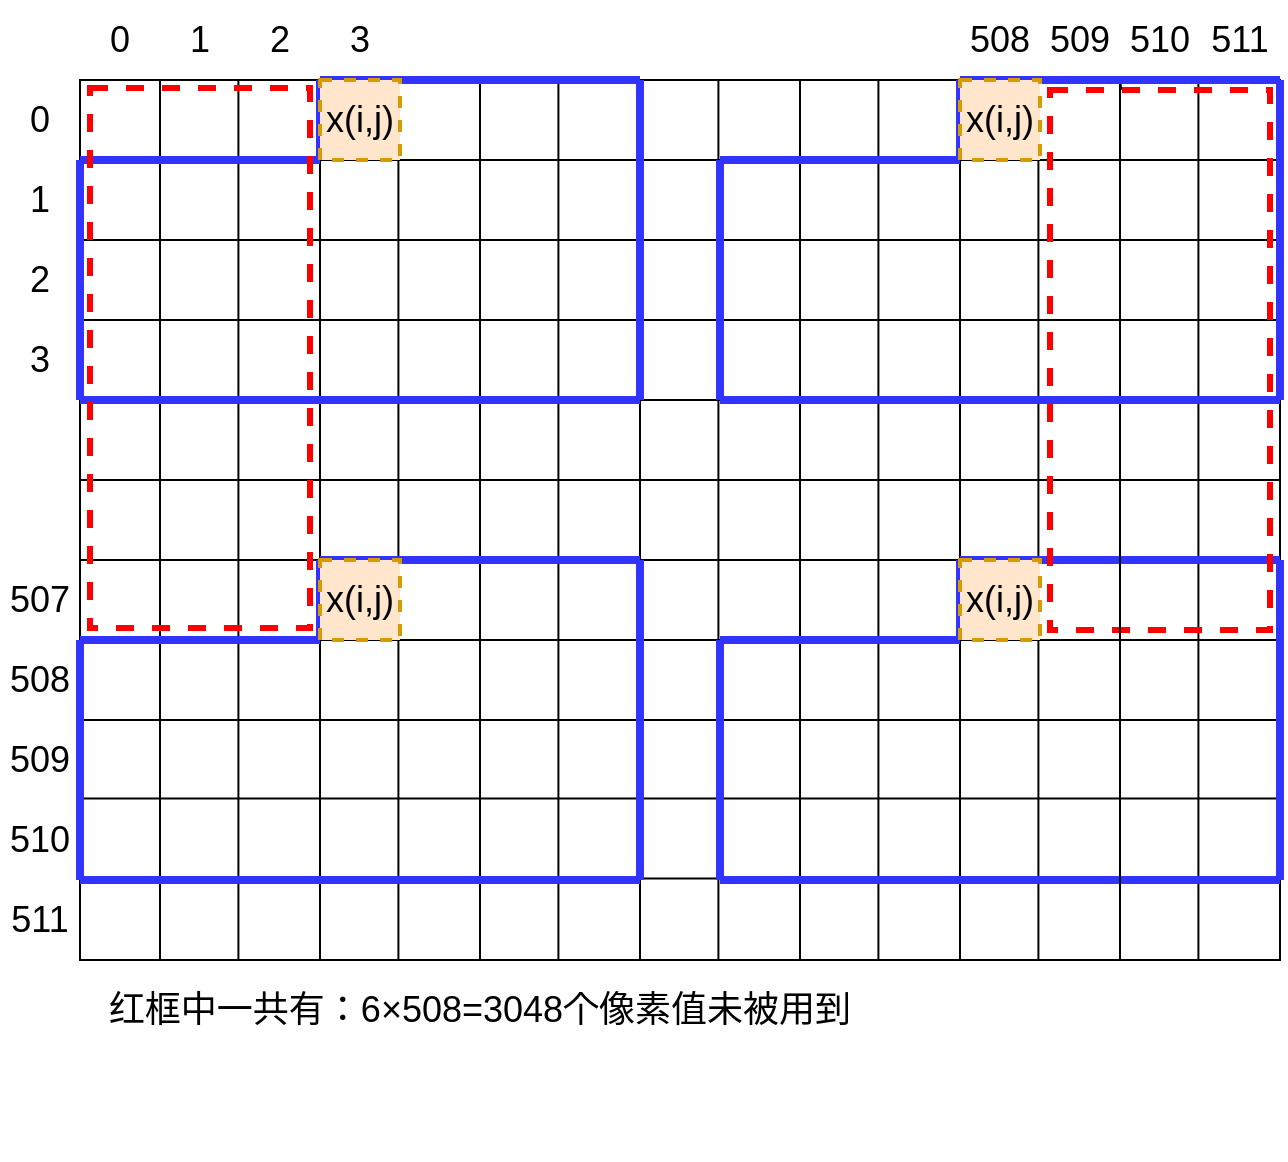 <mxfile version="16.2.4" type="github">
  <diagram id="C5RBs43oDa-KdzZeNtuy" name="Page-1">
    <mxGraphModel dx="946" dy="588" grid="1" gridSize="10" guides="1" tooltips="1" connect="1" arrows="1" fold="1" page="1" pageScale="1" pageWidth="827" pageHeight="1169" math="0" shadow="0">
      <root>
        <mxCell id="WIyWlLk6GJQsqaUBKTNV-0" />
        <mxCell id="WIyWlLk6GJQsqaUBKTNV-1" parent="WIyWlLk6GJQsqaUBKTNV-0" />
        <mxCell id="3B7Y6es03bZ_iijwkZP5-0" value="&lt;font style=&quot;font-size: 18px&quot;&gt;0&lt;/font&gt;" style="text;html=1;strokeColor=none;fillColor=none;align=center;verticalAlign=middle;whiteSpace=wrap;rounded=0;" vertex="1" parent="WIyWlLk6GJQsqaUBKTNV-1">
          <mxGeometry x="120" y="160" width="40" height="40" as="geometry" />
        </mxCell>
        <mxCell id="3B7Y6es03bZ_iijwkZP5-1" value="&lt;font style=&quot;font-size: 18px&quot;&gt;1&lt;/font&gt;" style="text;html=1;strokeColor=none;fillColor=none;align=center;verticalAlign=middle;whiteSpace=wrap;rounded=0;" vertex="1" parent="WIyWlLk6GJQsqaUBKTNV-1">
          <mxGeometry x="160" y="160" width="40" height="40" as="geometry" />
        </mxCell>
        <mxCell id="3B7Y6es03bZ_iijwkZP5-2" value="&lt;font style=&quot;font-size: 18px&quot;&gt;2&lt;/font&gt;" style="text;html=1;strokeColor=none;fillColor=none;align=center;verticalAlign=middle;whiteSpace=wrap;rounded=0;" vertex="1" parent="WIyWlLk6GJQsqaUBKTNV-1">
          <mxGeometry x="200" y="160" width="40" height="40" as="geometry" />
        </mxCell>
        <mxCell id="3B7Y6es03bZ_iijwkZP5-3" value="&lt;font style=&quot;font-size: 18px&quot;&gt;3&lt;/font&gt;" style="text;html=1;strokeColor=none;fillColor=none;align=center;verticalAlign=middle;whiteSpace=wrap;rounded=0;" vertex="1" parent="WIyWlLk6GJQsqaUBKTNV-1">
          <mxGeometry x="240" y="160" width="40" height="40" as="geometry" />
        </mxCell>
        <mxCell id="3B7Y6es03bZ_iijwkZP5-4" value="&lt;font style=&quot;font-size: 18px&quot;&gt;508&lt;/font&gt;" style="text;html=1;strokeColor=none;fillColor=none;align=center;verticalAlign=middle;whiteSpace=wrap;rounded=0;" vertex="1" parent="WIyWlLk6GJQsqaUBKTNV-1">
          <mxGeometry x="560" y="160" width="40" height="40" as="geometry" />
        </mxCell>
        <mxCell id="3B7Y6es03bZ_iijwkZP5-5" value="&lt;font style=&quot;font-size: 18px&quot;&gt;509&lt;/font&gt;" style="text;html=1;strokeColor=none;fillColor=none;align=center;verticalAlign=middle;whiteSpace=wrap;rounded=0;" vertex="1" parent="WIyWlLk6GJQsqaUBKTNV-1">
          <mxGeometry x="600" y="160" width="40" height="40" as="geometry" />
        </mxCell>
        <mxCell id="3B7Y6es03bZ_iijwkZP5-6" value="&lt;font style=&quot;font-size: 18px&quot;&gt;510&lt;/font&gt;" style="text;html=1;strokeColor=none;fillColor=none;align=center;verticalAlign=middle;whiteSpace=wrap;rounded=0;" vertex="1" parent="WIyWlLk6GJQsqaUBKTNV-1">
          <mxGeometry x="640" y="160" width="40" height="40" as="geometry" />
        </mxCell>
        <mxCell id="3B7Y6es03bZ_iijwkZP5-7" value="&lt;font style=&quot;font-size: 18px&quot;&gt;511&lt;/font&gt;" style="text;html=1;strokeColor=none;fillColor=none;align=center;verticalAlign=middle;whiteSpace=wrap;rounded=0;" vertex="1" parent="WIyWlLk6GJQsqaUBKTNV-1">
          <mxGeometry x="680" y="160" width="40" height="40" as="geometry" />
        </mxCell>
        <mxCell id="3B7Y6es03bZ_iijwkZP5-8" value="&lt;font style=&quot;font-size: 18px&quot;&gt;0&lt;/font&gt;" style="text;html=1;strokeColor=none;fillColor=none;align=center;verticalAlign=middle;whiteSpace=wrap;rounded=0;" vertex="1" parent="WIyWlLk6GJQsqaUBKTNV-1">
          <mxGeometry x="80" y="200" width="40" height="40" as="geometry" />
        </mxCell>
        <mxCell id="3B7Y6es03bZ_iijwkZP5-9" value="&lt;font style=&quot;font-size: 18px&quot;&gt;1&lt;/font&gt;" style="text;html=1;strokeColor=none;fillColor=none;align=center;verticalAlign=middle;whiteSpace=wrap;rounded=0;" vertex="1" parent="WIyWlLk6GJQsqaUBKTNV-1">
          <mxGeometry x="80" y="240" width="40" height="40" as="geometry" />
        </mxCell>
        <mxCell id="3B7Y6es03bZ_iijwkZP5-10" value="&lt;font style=&quot;font-size: 18px&quot;&gt;2&lt;/font&gt;" style="text;html=1;strokeColor=none;fillColor=none;align=center;verticalAlign=middle;whiteSpace=wrap;rounded=0;" vertex="1" parent="WIyWlLk6GJQsqaUBKTNV-1">
          <mxGeometry x="80" y="280" width="40" height="40" as="geometry" />
        </mxCell>
        <mxCell id="3B7Y6es03bZ_iijwkZP5-11" value="&lt;font style=&quot;font-size: 18px&quot;&gt;3&lt;/font&gt;" style="text;html=1;strokeColor=none;fillColor=none;align=center;verticalAlign=middle;whiteSpace=wrap;rounded=0;" vertex="1" parent="WIyWlLk6GJQsqaUBKTNV-1">
          <mxGeometry x="80" y="320" width="40" height="40" as="geometry" />
        </mxCell>
        <mxCell id="3B7Y6es03bZ_iijwkZP5-12" value="&lt;font style=&quot;font-size: 18px&quot;&gt;507&lt;/font&gt;" style="text;html=1;strokeColor=none;fillColor=none;align=center;verticalAlign=middle;whiteSpace=wrap;rounded=0;" vertex="1" parent="WIyWlLk6GJQsqaUBKTNV-1">
          <mxGeometry x="80" y="440" width="40" height="40" as="geometry" />
        </mxCell>
        <mxCell id="3B7Y6es03bZ_iijwkZP5-13" value="&lt;font style=&quot;font-size: 18px&quot;&gt;508&lt;/font&gt;" style="text;html=1;strokeColor=none;fillColor=none;align=center;verticalAlign=middle;whiteSpace=wrap;rounded=0;" vertex="1" parent="WIyWlLk6GJQsqaUBKTNV-1">
          <mxGeometry x="80" y="480" width="40" height="40" as="geometry" />
        </mxCell>
        <mxCell id="3B7Y6es03bZ_iijwkZP5-14" value="&lt;font style=&quot;font-size: 18px&quot;&gt;509&lt;/font&gt;" style="text;html=1;strokeColor=none;fillColor=none;align=center;verticalAlign=middle;whiteSpace=wrap;rounded=0;" vertex="1" parent="WIyWlLk6GJQsqaUBKTNV-1">
          <mxGeometry x="80" y="520" width="40" height="40" as="geometry" />
        </mxCell>
        <mxCell id="3B7Y6es03bZ_iijwkZP5-15" value="&lt;font style=&quot;font-size: 18px&quot;&gt;510&lt;/font&gt;" style="text;html=1;strokeColor=none;fillColor=none;align=center;verticalAlign=middle;whiteSpace=wrap;rounded=0;" vertex="1" parent="WIyWlLk6GJQsqaUBKTNV-1">
          <mxGeometry x="80" y="560" width="40" height="40" as="geometry" />
        </mxCell>
        <mxCell id="3B7Y6es03bZ_iijwkZP5-16" value="&lt;font style=&quot;font-size: 18px&quot;&gt;511&lt;/font&gt;" style="text;html=1;strokeColor=none;fillColor=none;align=center;verticalAlign=middle;whiteSpace=wrap;rounded=0;" vertex="1" parent="WIyWlLk6GJQsqaUBKTNV-1">
          <mxGeometry x="80" y="600" width="40" height="40" as="geometry" />
        </mxCell>
        <mxCell id="3B7Y6es03bZ_iijwkZP5-17" value="" style="group" vertex="1" connectable="0" parent="WIyWlLk6GJQsqaUBKTNV-1">
          <mxGeometry x="120" y="200" width="600" height="540" as="geometry" />
        </mxCell>
        <mxCell id="3B7Y6es03bZ_iijwkZP5-18" value="" style="rounded=0;whiteSpace=wrap;html=1;fillColor=none;" vertex="1" parent="3B7Y6es03bZ_iijwkZP5-17">
          <mxGeometry width="600" height="440" as="geometry" />
        </mxCell>
        <mxCell id="3B7Y6es03bZ_iijwkZP5-19" value="" style="endArrow=none;html=1;rounded=0;" edge="1" parent="3B7Y6es03bZ_iijwkZP5-17">
          <mxGeometry width="50" height="50" relative="1" as="geometry">
            <mxPoint y="40" as="sourcePoint" />
            <mxPoint x="600" y="40" as="targetPoint" />
          </mxGeometry>
        </mxCell>
        <mxCell id="3B7Y6es03bZ_iijwkZP5-20" value="" style="endArrow=none;html=1;rounded=0;" edge="1" parent="3B7Y6es03bZ_iijwkZP5-17">
          <mxGeometry width="50" height="50" relative="1" as="geometry">
            <mxPoint y="80" as="sourcePoint" />
            <mxPoint x="600" y="80" as="targetPoint" />
          </mxGeometry>
        </mxCell>
        <mxCell id="3B7Y6es03bZ_iijwkZP5-21" value="" style="endArrow=none;html=1;rounded=0;" edge="1" parent="3B7Y6es03bZ_iijwkZP5-17">
          <mxGeometry width="50" height="50" relative="1" as="geometry">
            <mxPoint y="120" as="sourcePoint" />
            <mxPoint x="600" y="120" as="targetPoint" />
          </mxGeometry>
        </mxCell>
        <mxCell id="3B7Y6es03bZ_iijwkZP5-22" value="" style="endArrow=none;html=1;rounded=0;" edge="1" parent="3B7Y6es03bZ_iijwkZP5-17">
          <mxGeometry width="50" height="50" relative="1" as="geometry">
            <mxPoint y="160" as="sourcePoint" />
            <mxPoint x="600" y="160" as="targetPoint" />
          </mxGeometry>
        </mxCell>
        <mxCell id="3B7Y6es03bZ_iijwkZP5-23" value="" style="endArrow=none;html=1;rounded=0;" edge="1" parent="3B7Y6es03bZ_iijwkZP5-17">
          <mxGeometry width="50" height="50" relative="1" as="geometry">
            <mxPoint y="200" as="sourcePoint" />
            <mxPoint x="600" y="200" as="targetPoint" />
          </mxGeometry>
        </mxCell>
        <mxCell id="3B7Y6es03bZ_iijwkZP5-24" value="" style="endArrow=none;html=1;rounded=0;" edge="1" parent="3B7Y6es03bZ_iijwkZP5-17">
          <mxGeometry width="50" height="50" relative="1" as="geometry">
            <mxPoint y="240" as="sourcePoint" />
            <mxPoint x="600" y="240" as="targetPoint" />
          </mxGeometry>
        </mxCell>
        <mxCell id="3B7Y6es03bZ_iijwkZP5-25" value="" style="endArrow=none;html=1;rounded=0;" edge="1" parent="3B7Y6es03bZ_iijwkZP5-17">
          <mxGeometry width="50" height="50" relative="1" as="geometry">
            <mxPoint y="280" as="sourcePoint" />
            <mxPoint x="600" y="280" as="targetPoint" />
          </mxGeometry>
        </mxCell>
        <mxCell id="3B7Y6es03bZ_iijwkZP5-26" value="" style="endArrow=none;html=1;rounded=0;" edge="1" parent="3B7Y6es03bZ_iijwkZP5-17">
          <mxGeometry width="50" height="50" relative="1" as="geometry">
            <mxPoint y="320" as="sourcePoint" />
            <mxPoint x="600" y="320" as="targetPoint" />
          </mxGeometry>
        </mxCell>
        <mxCell id="3B7Y6es03bZ_iijwkZP5-27" value="" style="endArrow=none;html=1;rounded=0;" edge="1" parent="3B7Y6es03bZ_iijwkZP5-17">
          <mxGeometry width="50" height="50" relative="1" as="geometry">
            <mxPoint y="359.2" as="sourcePoint" />
            <mxPoint x="600" y="359.2" as="targetPoint" />
          </mxGeometry>
        </mxCell>
        <mxCell id="3B7Y6es03bZ_iijwkZP5-28" value="" style="endArrow=none;html=1;rounded=0;" edge="1" parent="3B7Y6es03bZ_iijwkZP5-17">
          <mxGeometry width="50" height="50" relative="1" as="geometry">
            <mxPoint x="40" y="440" as="sourcePoint" />
            <mxPoint x="40" as="targetPoint" />
          </mxGeometry>
        </mxCell>
        <mxCell id="3B7Y6es03bZ_iijwkZP5-29" value="" style="endArrow=none;html=1;rounded=0;" edge="1" parent="3B7Y6es03bZ_iijwkZP5-17">
          <mxGeometry width="50" height="50" relative="1" as="geometry">
            <mxPoint x="79.2" y="440" as="sourcePoint" />
            <mxPoint x="79.2" as="targetPoint" />
          </mxGeometry>
        </mxCell>
        <mxCell id="3B7Y6es03bZ_iijwkZP5-30" value="" style="endArrow=none;html=1;rounded=0;" edge="1" parent="3B7Y6es03bZ_iijwkZP5-17">
          <mxGeometry width="50" height="50" relative="1" as="geometry">
            <mxPoint x="120" y="440" as="sourcePoint" />
            <mxPoint x="120" as="targetPoint" />
          </mxGeometry>
        </mxCell>
        <mxCell id="3B7Y6es03bZ_iijwkZP5-31" value="" style="endArrow=none;html=1;rounded=0;" edge="1" parent="3B7Y6es03bZ_iijwkZP5-17">
          <mxGeometry width="50" height="50" relative="1" as="geometry">
            <mxPoint x="159.2" y="440" as="sourcePoint" />
            <mxPoint x="159.2" as="targetPoint" />
          </mxGeometry>
        </mxCell>
        <mxCell id="3B7Y6es03bZ_iijwkZP5-32" value="" style="endArrow=none;html=1;rounded=0;" edge="1" parent="3B7Y6es03bZ_iijwkZP5-17">
          <mxGeometry width="50" height="50" relative="1" as="geometry">
            <mxPoint x="200" y="440" as="sourcePoint" />
            <mxPoint x="200" as="targetPoint" />
          </mxGeometry>
        </mxCell>
        <mxCell id="3B7Y6es03bZ_iijwkZP5-33" value="" style="endArrow=none;html=1;rounded=0;" edge="1" parent="3B7Y6es03bZ_iijwkZP5-17">
          <mxGeometry width="50" height="50" relative="1" as="geometry">
            <mxPoint x="239.2" y="440" as="sourcePoint" />
            <mxPoint x="239.2" as="targetPoint" />
          </mxGeometry>
        </mxCell>
        <mxCell id="3B7Y6es03bZ_iijwkZP5-34" value="" style="endArrow=none;html=1;rounded=0;" edge="1" parent="3B7Y6es03bZ_iijwkZP5-17">
          <mxGeometry width="50" height="50" relative="1" as="geometry">
            <mxPoint x="280" y="440" as="sourcePoint" />
            <mxPoint x="280" as="targetPoint" />
          </mxGeometry>
        </mxCell>
        <mxCell id="3B7Y6es03bZ_iijwkZP5-35" value="" style="endArrow=none;html=1;rounded=0;" edge="1" parent="3B7Y6es03bZ_iijwkZP5-17">
          <mxGeometry width="50" height="50" relative="1" as="geometry">
            <mxPoint x="319.2" y="440" as="sourcePoint" />
            <mxPoint x="319.2" as="targetPoint" />
          </mxGeometry>
        </mxCell>
        <mxCell id="3B7Y6es03bZ_iijwkZP5-36" value="" style="endArrow=none;html=1;rounded=0;" edge="1" parent="3B7Y6es03bZ_iijwkZP5-17">
          <mxGeometry width="50" height="50" relative="1" as="geometry">
            <mxPoint x="360" y="440" as="sourcePoint" />
            <mxPoint x="360" as="targetPoint" />
          </mxGeometry>
        </mxCell>
        <mxCell id="3B7Y6es03bZ_iijwkZP5-37" value="" style="endArrow=none;html=1;rounded=0;" edge="1" parent="3B7Y6es03bZ_iijwkZP5-17">
          <mxGeometry width="50" height="50" relative="1" as="geometry">
            <mxPoint x="399.2" y="440" as="sourcePoint" />
            <mxPoint x="399.2" as="targetPoint" />
          </mxGeometry>
        </mxCell>
        <mxCell id="3B7Y6es03bZ_iijwkZP5-38" value="" style="endArrow=none;html=1;rounded=0;" edge="1" parent="3B7Y6es03bZ_iijwkZP5-17">
          <mxGeometry width="50" height="50" relative="1" as="geometry">
            <mxPoint x="440" y="440" as="sourcePoint" />
            <mxPoint x="440" as="targetPoint" />
          </mxGeometry>
        </mxCell>
        <mxCell id="3B7Y6es03bZ_iijwkZP5-39" value="" style="endArrow=none;html=1;rounded=0;" edge="1" parent="3B7Y6es03bZ_iijwkZP5-17">
          <mxGeometry width="50" height="50" relative="1" as="geometry">
            <mxPoint x="479.2" y="440" as="sourcePoint" />
            <mxPoint x="479.2" as="targetPoint" />
          </mxGeometry>
        </mxCell>
        <mxCell id="3B7Y6es03bZ_iijwkZP5-40" value="" style="endArrow=none;html=1;rounded=0;startArrow=none;" edge="1" parent="3B7Y6es03bZ_iijwkZP5-17" source="3B7Y6es03bZ_iijwkZP5-52">
          <mxGeometry width="50" height="50" relative="1" as="geometry">
            <mxPoint x="520" y="440" as="sourcePoint" />
            <mxPoint x="520" as="targetPoint" />
          </mxGeometry>
        </mxCell>
        <mxCell id="3B7Y6es03bZ_iijwkZP5-41" value="" style="endArrow=none;html=1;rounded=0;" edge="1" parent="3B7Y6es03bZ_iijwkZP5-17">
          <mxGeometry width="50" height="50" relative="1" as="geometry">
            <mxPoint x="559.2" y="440" as="sourcePoint" />
            <mxPoint x="559.2" as="targetPoint" />
          </mxGeometry>
        </mxCell>
        <mxCell id="3B7Y6es03bZ_iijwkZP5-42" value="" style="endArrow=none;html=1;rounded=0;" edge="1" parent="3B7Y6es03bZ_iijwkZP5-17">
          <mxGeometry width="50" height="50" relative="1" as="geometry">
            <mxPoint y="399.2" as="sourcePoint" />
            <mxPoint x="600" y="399.2" as="targetPoint" />
          </mxGeometry>
        </mxCell>
        <mxCell id="3B7Y6es03bZ_iijwkZP5-43" value="" style="group" vertex="1" connectable="0" parent="3B7Y6es03bZ_iijwkZP5-17">
          <mxGeometry x="320" y="240" width="280" height="160" as="geometry" />
        </mxCell>
        <mxCell id="3B7Y6es03bZ_iijwkZP5-44" value="" style="endArrow=none;html=1;rounded=0;fontSize=18;strokeWidth=4;strokeColor=#3333FF;" edge="1" parent="3B7Y6es03bZ_iijwkZP5-43">
          <mxGeometry width="50" height="50" relative="1" as="geometry">
            <mxPoint x="120" as="sourcePoint" />
            <mxPoint x="280" as="targetPoint" />
          </mxGeometry>
        </mxCell>
        <mxCell id="3B7Y6es03bZ_iijwkZP5-45" value="" style="endArrow=none;html=1;rounded=0;fontSize=18;strokeWidth=4;strokeColor=#3333FF;" edge="1" parent="3B7Y6es03bZ_iijwkZP5-43">
          <mxGeometry width="50" height="50" relative="1" as="geometry">
            <mxPoint x="280" y="160" as="sourcePoint" />
            <mxPoint x="280" as="targetPoint" />
          </mxGeometry>
        </mxCell>
        <mxCell id="3B7Y6es03bZ_iijwkZP5-46" value="" style="endArrow=none;html=1;rounded=0;fontSize=18;strokeWidth=4;strokeColor=#3333FF;" edge="1" parent="3B7Y6es03bZ_iijwkZP5-43">
          <mxGeometry width="50" height="50" relative="1" as="geometry">
            <mxPoint x="120" y="40" as="sourcePoint" />
            <mxPoint x="120" as="targetPoint" />
          </mxGeometry>
        </mxCell>
        <mxCell id="3B7Y6es03bZ_iijwkZP5-47" value="" style="endArrow=none;html=1;rounded=0;fontSize=18;strokeWidth=4;strokeColor=#3333FF;" edge="1" parent="3B7Y6es03bZ_iijwkZP5-43">
          <mxGeometry width="50" height="50" relative="1" as="geometry">
            <mxPoint y="40" as="sourcePoint" />
            <mxPoint x="120" y="40" as="targetPoint" />
          </mxGeometry>
        </mxCell>
        <mxCell id="3B7Y6es03bZ_iijwkZP5-48" value="" style="endArrow=none;html=1;rounded=0;fontSize=18;strokeWidth=4;strokeColor=#3333FF;" edge="1" parent="3B7Y6es03bZ_iijwkZP5-43">
          <mxGeometry width="50" height="50" relative="1" as="geometry">
            <mxPoint y="160" as="sourcePoint" />
            <mxPoint y="40" as="targetPoint" />
          </mxGeometry>
        </mxCell>
        <mxCell id="3B7Y6es03bZ_iijwkZP5-49" value="" style="endArrow=none;html=1;rounded=0;fontSize=18;strokeWidth=4;strokeColor=#3333FF;" edge="1" parent="3B7Y6es03bZ_iijwkZP5-43">
          <mxGeometry width="50" height="50" relative="1" as="geometry">
            <mxPoint y="160" as="sourcePoint" />
            <mxPoint x="280" y="160" as="targetPoint" />
          </mxGeometry>
        </mxCell>
        <mxCell id="3B7Y6es03bZ_iijwkZP5-50" value="" style="whiteSpace=wrap;html=1;aspect=fixed;fontSize=18;strokeWidth=2;fillColor=#ffe6cc;strokeColor=#d79b00;dashed=1;" vertex="1" parent="3B7Y6es03bZ_iijwkZP5-43">
          <mxGeometry x="120" width="40" height="40" as="geometry" />
        </mxCell>
        <mxCell id="3B7Y6es03bZ_iijwkZP5-51" value="x(i,j)" style="text;html=1;strokeColor=none;fillColor=none;align=center;verticalAlign=middle;whiteSpace=wrap;rounded=0;dashed=1;fontSize=18;" vertex="1" parent="3B7Y6es03bZ_iijwkZP5-43">
          <mxGeometry x="120" width="40" height="40" as="geometry" />
        </mxCell>
        <mxCell id="3B7Y6es03bZ_iijwkZP5-52" value="" style="rounded=0;whiteSpace=wrap;html=1;dashed=1;fontSize=18;strokeColor=#FF0000;strokeWidth=3;fillColor=none;" vertex="1" parent="3B7Y6es03bZ_iijwkZP5-17">
          <mxGeometry x="485" y="5" width="110" height="270" as="geometry" />
        </mxCell>
        <mxCell id="3B7Y6es03bZ_iijwkZP5-53" value="" style="endArrow=none;html=1;rounded=0;" edge="1" parent="3B7Y6es03bZ_iijwkZP5-17">
          <mxGeometry width="50" height="50" relative="1" as="geometry">
            <mxPoint x="520" y="440" as="sourcePoint" />
            <mxPoint x="520" as="targetPoint" />
          </mxGeometry>
        </mxCell>
        <mxCell id="3B7Y6es03bZ_iijwkZP5-54" value="红框中一共有：6×508=3048个像素值未被用到" style="text;html=1;strokeColor=none;fillColor=none;align=center;verticalAlign=middle;whiteSpace=wrap;rounded=0;dashed=1;fontSize=18;" vertex="1" parent="3B7Y6es03bZ_iijwkZP5-17">
          <mxGeometry y="450" width="400" height="30" as="geometry" />
        </mxCell>
        <mxCell id="3B7Y6es03bZ_iijwkZP5-55" value="" style="group" vertex="1" connectable="0" parent="WIyWlLk6GJQsqaUBKTNV-1">
          <mxGeometry x="120" y="200" width="280" height="160" as="geometry" />
        </mxCell>
        <mxCell id="3B7Y6es03bZ_iijwkZP5-56" value="" style="endArrow=none;html=1;rounded=0;fontSize=18;strokeWidth=4;strokeColor=#3333FF;" edge="1" parent="3B7Y6es03bZ_iijwkZP5-55">
          <mxGeometry width="50" height="50" relative="1" as="geometry">
            <mxPoint x="120" as="sourcePoint" />
            <mxPoint x="280" as="targetPoint" />
          </mxGeometry>
        </mxCell>
        <mxCell id="3B7Y6es03bZ_iijwkZP5-57" value="" style="endArrow=none;html=1;rounded=0;fontSize=18;strokeWidth=4;strokeColor=#3333FF;" edge="1" parent="3B7Y6es03bZ_iijwkZP5-55">
          <mxGeometry width="50" height="50" relative="1" as="geometry">
            <mxPoint x="280" y="160" as="sourcePoint" />
            <mxPoint x="280" as="targetPoint" />
          </mxGeometry>
        </mxCell>
        <mxCell id="3B7Y6es03bZ_iijwkZP5-58" value="" style="endArrow=none;html=1;rounded=0;fontSize=18;strokeWidth=4;strokeColor=#3333FF;" edge="1" parent="3B7Y6es03bZ_iijwkZP5-55">
          <mxGeometry width="50" height="50" relative="1" as="geometry">
            <mxPoint x="120" y="40" as="sourcePoint" />
            <mxPoint x="120" as="targetPoint" />
          </mxGeometry>
        </mxCell>
        <mxCell id="3B7Y6es03bZ_iijwkZP5-59" value="" style="endArrow=none;html=1;rounded=0;fontSize=18;strokeWidth=4;strokeColor=#3333FF;" edge="1" parent="3B7Y6es03bZ_iijwkZP5-55">
          <mxGeometry width="50" height="50" relative="1" as="geometry">
            <mxPoint y="40" as="sourcePoint" />
            <mxPoint x="120" y="40" as="targetPoint" />
          </mxGeometry>
        </mxCell>
        <mxCell id="3B7Y6es03bZ_iijwkZP5-60" value="" style="endArrow=none;html=1;rounded=0;fontSize=18;strokeWidth=4;strokeColor=#3333FF;" edge="1" parent="3B7Y6es03bZ_iijwkZP5-55">
          <mxGeometry width="50" height="50" relative="1" as="geometry">
            <mxPoint y="160" as="sourcePoint" />
            <mxPoint y="40" as="targetPoint" />
          </mxGeometry>
        </mxCell>
        <mxCell id="3B7Y6es03bZ_iijwkZP5-61" value="" style="endArrow=none;html=1;rounded=0;fontSize=18;strokeWidth=4;strokeColor=#3333FF;" edge="1" parent="3B7Y6es03bZ_iijwkZP5-55">
          <mxGeometry width="50" height="50" relative="1" as="geometry">
            <mxPoint y="160" as="sourcePoint" />
            <mxPoint x="280" y="160" as="targetPoint" />
          </mxGeometry>
        </mxCell>
        <mxCell id="3B7Y6es03bZ_iijwkZP5-62" value="" style="whiteSpace=wrap;html=1;aspect=fixed;fontSize=18;strokeWidth=2;fillColor=#ffe6cc;strokeColor=#d79b00;dashed=1;" vertex="1" parent="3B7Y6es03bZ_iijwkZP5-55">
          <mxGeometry x="120" width="40" height="40" as="geometry" />
        </mxCell>
        <mxCell id="3B7Y6es03bZ_iijwkZP5-63" value="x(i,j)" style="text;html=1;strokeColor=none;fillColor=none;align=center;verticalAlign=middle;whiteSpace=wrap;rounded=0;dashed=1;fontSize=18;" vertex="1" parent="3B7Y6es03bZ_iijwkZP5-55">
          <mxGeometry x="120" width="40" height="40" as="geometry" />
        </mxCell>
        <mxCell id="3B7Y6es03bZ_iijwkZP5-64" value="" style="group" vertex="1" connectable="0" parent="WIyWlLk6GJQsqaUBKTNV-1">
          <mxGeometry x="440" y="200" width="280" height="160" as="geometry" />
        </mxCell>
        <mxCell id="3B7Y6es03bZ_iijwkZP5-65" value="" style="endArrow=none;html=1;rounded=0;fontSize=18;strokeWidth=4;strokeColor=#3333FF;" edge="1" parent="3B7Y6es03bZ_iijwkZP5-64">
          <mxGeometry width="50" height="50" relative="1" as="geometry">
            <mxPoint x="120" as="sourcePoint" />
            <mxPoint x="280" as="targetPoint" />
          </mxGeometry>
        </mxCell>
        <mxCell id="3B7Y6es03bZ_iijwkZP5-66" value="" style="endArrow=none;html=1;rounded=0;fontSize=18;strokeWidth=4;strokeColor=#3333FF;" edge="1" parent="3B7Y6es03bZ_iijwkZP5-64">
          <mxGeometry width="50" height="50" relative="1" as="geometry">
            <mxPoint x="280" y="160" as="sourcePoint" />
            <mxPoint x="280" as="targetPoint" />
          </mxGeometry>
        </mxCell>
        <mxCell id="3B7Y6es03bZ_iijwkZP5-67" value="" style="endArrow=none;html=1;rounded=0;fontSize=18;strokeWidth=4;strokeColor=#3333FF;" edge="1" parent="3B7Y6es03bZ_iijwkZP5-64">
          <mxGeometry width="50" height="50" relative="1" as="geometry">
            <mxPoint x="120" y="40" as="sourcePoint" />
            <mxPoint x="120" as="targetPoint" />
          </mxGeometry>
        </mxCell>
        <mxCell id="3B7Y6es03bZ_iijwkZP5-68" value="" style="endArrow=none;html=1;rounded=0;fontSize=18;strokeWidth=4;strokeColor=#3333FF;" edge="1" parent="3B7Y6es03bZ_iijwkZP5-64">
          <mxGeometry width="50" height="50" relative="1" as="geometry">
            <mxPoint y="40" as="sourcePoint" />
            <mxPoint x="120" y="40" as="targetPoint" />
          </mxGeometry>
        </mxCell>
        <mxCell id="3B7Y6es03bZ_iijwkZP5-69" value="" style="endArrow=none;html=1;rounded=0;fontSize=18;strokeWidth=4;strokeColor=#3333FF;" edge="1" parent="3B7Y6es03bZ_iijwkZP5-64">
          <mxGeometry width="50" height="50" relative="1" as="geometry">
            <mxPoint y="160" as="sourcePoint" />
            <mxPoint y="40" as="targetPoint" />
          </mxGeometry>
        </mxCell>
        <mxCell id="3B7Y6es03bZ_iijwkZP5-70" value="" style="endArrow=none;html=1;rounded=0;fontSize=18;strokeWidth=4;strokeColor=#3333FF;" edge="1" parent="3B7Y6es03bZ_iijwkZP5-64">
          <mxGeometry width="50" height="50" relative="1" as="geometry">
            <mxPoint y="160" as="sourcePoint" />
            <mxPoint x="280" y="160" as="targetPoint" />
          </mxGeometry>
        </mxCell>
        <mxCell id="3B7Y6es03bZ_iijwkZP5-71" value="" style="whiteSpace=wrap;html=1;aspect=fixed;fontSize=18;strokeWidth=2;fillColor=#ffe6cc;strokeColor=#d79b00;dashed=1;" vertex="1" parent="3B7Y6es03bZ_iijwkZP5-64">
          <mxGeometry x="120" width="40" height="40" as="geometry" />
        </mxCell>
        <mxCell id="3B7Y6es03bZ_iijwkZP5-72" value="x(i,j)" style="text;html=1;strokeColor=none;fillColor=none;align=center;verticalAlign=middle;whiteSpace=wrap;rounded=0;dashed=1;fontSize=18;" vertex="1" parent="3B7Y6es03bZ_iijwkZP5-64">
          <mxGeometry x="120" width="40" height="40" as="geometry" />
        </mxCell>
        <mxCell id="3B7Y6es03bZ_iijwkZP5-73" value="" style="group" vertex="1" connectable="0" parent="WIyWlLk6GJQsqaUBKTNV-1">
          <mxGeometry x="120" y="440" width="280" height="160" as="geometry" />
        </mxCell>
        <mxCell id="3B7Y6es03bZ_iijwkZP5-74" value="" style="endArrow=none;html=1;rounded=0;fontSize=18;strokeWidth=4;strokeColor=#3333FF;" edge="1" parent="3B7Y6es03bZ_iijwkZP5-73">
          <mxGeometry width="50" height="50" relative="1" as="geometry">
            <mxPoint x="120" as="sourcePoint" />
            <mxPoint x="280" as="targetPoint" />
          </mxGeometry>
        </mxCell>
        <mxCell id="3B7Y6es03bZ_iijwkZP5-75" value="" style="endArrow=none;html=1;rounded=0;fontSize=18;strokeWidth=4;strokeColor=#3333FF;" edge="1" parent="3B7Y6es03bZ_iijwkZP5-73">
          <mxGeometry width="50" height="50" relative="1" as="geometry">
            <mxPoint x="280" y="160" as="sourcePoint" />
            <mxPoint x="280" as="targetPoint" />
          </mxGeometry>
        </mxCell>
        <mxCell id="3B7Y6es03bZ_iijwkZP5-76" value="" style="endArrow=none;html=1;rounded=0;fontSize=18;strokeWidth=4;strokeColor=#3333FF;" edge="1" parent="3B7Y6es03bZ_iijwkZP5-73">
          <mxGeometry width="50" height="50" relative="1" as="geometry">
            <mxPoint x="120" y="40" as="sourcePoint" />
            <mxPoint x="120" as="targetPoint" />
          </mxGeometry>
        </mxCell>
        <mxCell id="3B7Y6es03bZ_iijwkZP5-77" value="" style="endArrow=none;html=1;rounded=0;fontSize=18;strokeWidth=4;strokeColor=#3333FF;" edge="1" parent="3B7Y6es03bZ_iijwkZP5-73">
          <mxGeometry width="50" height="50" relative="1" as="geometry">
            <mxPoint y="40" as="sourcePoint" />
            <mxPoint x="120" y="40" as="targetPoint" />
          </mxGeometry>
        </mxCell>
        <mxCell id="3B7Y6es03bZ_iijwkZP5-78" value="" style="endArrow=none;html=1;rounded=0;fontSize=18;strokeWidth=4;strokeColor=#3333FF;" edge="1" parent="3B7Y6es03bZ_iijwkZP5-73">
          <mxGeometry width="50" height="50" relative="1" as="geometry">
            <mxPoint y="160" as="sourcePoint" />
            <mxPoint y="40" as="targetPoint" />
          </mxGeometry>
        </mxCell>
        <mxCell id="3B7Y6es03bZ_iijwkZP5-79" value="" style="endArrow=none;html=1;rounded=0;fontSize=18;strokeWidth=4;strokeColor=#3333FF;" edge="1" parent="3B7Y6es03bZ_iijwkZP5-73">
          <mxGeometry width="50" height="50" relative="1" as="geometry">
            <mxPoint y="160" as="sourcePoint" />
            <mxPoint x="280" y="160" as="targetPoint" />
          </mxGeometry>
        </mxCell>
        <mxCell id="3B7Y6es03bZ_iijwkZP5-80" value="" style="whiteSpace=wrap;html=1;aspect=fixed;fontSize=18;strokeWidth=2;fillColor=#ffe6cc;strokeColor=#d79b00;dashed=1;" vertex="1" parent="3B7Y6es03bZ_iijwkZP5-73">
          <mxGeometry x="120" width="40" height="40" as="geometry" />
        </mxCell>
        <mxCell id="3B7Y6es03bZ_iijwkZP5-81" value="x(i,j)" style="text;html=1;strokeColor=none;fillColor=none;align=center;verticalAlign=middle;whiteSpace=wrap;rounded=0;dashed=1;fontSize=18;" vertex="1" parent="3B7Y6es03bZ_iijwkZP5-73">
          <mxGeometry x="120" width="40" height="40" as="geometry" />
        </mxCell>
        <mxCell id="3B7Y6es03bZ_iijwkZP5-82" value="" style="rounded=0;whiteSpace=wrap;html=1;dashed=1;fontSize=18;strokeColor=#FF0000;strokeWidth=3;fillColor=none;" vertex="1" parent="WIyWlLk6GJQsqaUBKTNV-1">
          <mxGeometry x="125" y="204" width="110" height="270" as="geometry" />
        </mxCell>
      </root>
    </mxGraphModel>
  </diagram>
</mxfile>
